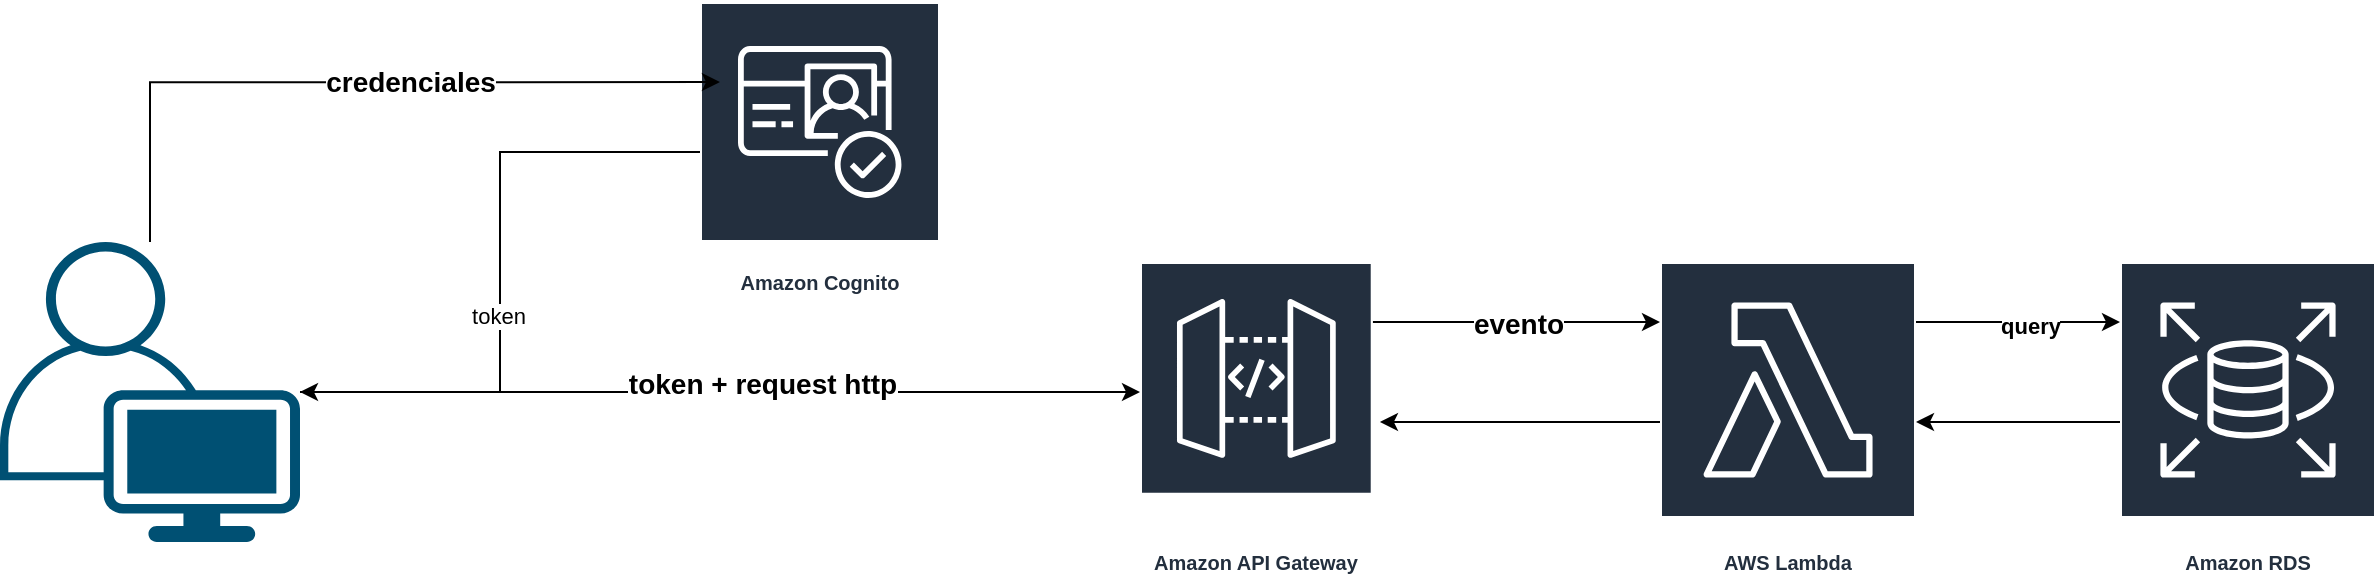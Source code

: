 <mxfile version="22.1.17" type="github">
  <diagram name="Página-1" id="6H2nXYTjNAYbAGV3MO1I">
    <mxGraphModel dx="1305" dy="472" grid="1" gridSize="10" guides="1" tooltips="1" connect="1" arrows="1" fold="1" page="1" pageScale="1" pageWidth="1600" pageHeight="900" math="0" shadow="0">
      <root>
        <mxCell id="0" />
        <mxCell id="1" parent="0" />
        <mxCell id="pBu8umD8giN8HVwgIXOe-20" style="edgeStyle=orthogonalEdgeStyle;rounded=0;orthogonalLoop=1;jettySize=auto;html=1;" edge="1" parent="1" source="pBu8umD8giN8HVwgIXOe-6" target="pBu8umD8giN8HVwgIXOe-8">
          <mxGeometry relative="1" as="geometry">
            <Array as="points">
              <mxPoint x="750" y="350" />
              <mxPoint x="750" y="350" />
            </Array>
          </mxGeometry>
        </mxCell>
        <mxCell id="pBu8umD8giN8HVwgIXOe-25" value="&lt;font style=&quot;font-size: 14px;&quot;&gt;&lt;b&gt;evento&lt;/b&gt;&lt;/font&gt;" style="edgeLabel;html=1;align=center;verticalAlign=middle;resizable=0;points=[];" vertex="1" connectable="0" parent="pBu8umD8giN8HVwgIXOe-20">
          <mxGeometry x="0.009" y="-1" relative="1" as="geometry">
            <mxPoint as="offset" />
          </mxGeometry>
        </mxCell>
        <mxCell id="pBu8umD8giN8HVwgIXOe-6" value="Amazon API Gateway" style="sketch=0;outlineConnect=0;fontColor=#232F3E;gradientColor=none;strokeColor=#ffffff;fillColor=#232F3E;dashed=0;verticalLabelPosition=middle;verticalAlign=bottom;align=center;html=1;whiteSpace=wrap;fontSize=10;fontStyle=1;spacing=3;shape=mxgraph.aws4.productIcon;prIcon=mxgraph.aws4.api_gateway;" vertex="1" parent="1">
          <mxGeometry x="600" y="320" width="116.36" height="160" as="geometry" />
        </mxCell>
        <mxCell id="pBu8umD8giN8HVwgIXOe-23" style="edgeStyle=orthogonalEdgeStyle;rounded=0;orthogonalLoop=1;jettySize=auto;html=1;" edge="1" parent="1" source="pBu8umD8giN8HVwgIXOe-7" target="pBu8umD8giN8HVwgIXOe-8">
          <mxGeometry relative="1" as="geometry" />
        </mxCell>
        <mxCell id="pBu8umD8giN8HVwgIXOe-7" value="Amazon RDS" style="sketch=0;outlineConnect=0;fontColor=#232F3E;gradientColor=none;strokeColor=#ffffff;fillColor=#232F3E;dashed=0;verticalLabelPosition=middle;verticalAlign=bottom;align=center;html=1;whiteSpace=wrap;fontSize=10;fontStyle=1;spacing=3;shape=mxgraph.aws4.productIcon;prIcon=mxgraph.aws4.rds;" vertex="1" parent="1">
          <mxGeometry x="1090" y="320" width="128" height="160" as="geometry" />
        </mxCell>
        <mxCell id="pBu8umD8giN8HVwgIXOe-22" style="edgeStyle=orthogonalEdgeStyle;rounded=0;orthogonalLoop=1;jettySize=auto;html=1;" edge="1" parent="1" source="pBu8umD8giN8HVwgIXOe-8" target="pBu8umD8giN8HVwgIXOe-7">
          <mxGeometry relative="1" as="geometry">
            <Array as="points">
              <mxPoint x="1040" y="350" />
              <mxPoint x="1040" y="350" />
            </Array>
          </mxGeometry>
        </mxCell>
        <mxCell id="pBu8umD8giN8HVwgIXOe-26" value="&lt;b&gt;query&lt;/b&gt;" style="edgeLabel;html=1;align=center;verticalAlign=middle;resizable=0;points=[];" vertex="1" connectable="0" parent="pBu8umD8giN8HVwgIXOe-22">
          <mxGeometry x="0.137" y="-2" relative="1" as="geometry">
            <mxPoint x="-1" as="offset" />
          </mxGeometry>
        </mxCell>
        <mxCell id="pBu8umD8giN8HVwgIXOe-8" value="AWS Lambda" style="sketch=0;outlineConnect=0;fontColor=#232F3E;gradientColor=none;strokeColor=#ffffff;fillColor=#232F3E;dashed=0;verticalLabelPosition=middle;verticalAlign=bottom;align=center;html=1;whiteSpace=wrap;fontSize=10;fontStyle=1;spacing=3;shape=mxgraph.aws4.productIcon;prIcon=mxgraph.aws4.lambda;" vertex="1" parent="1">
          <mxGeometry x="860" y="320" width="128" height="160" as="geometry" />
        </mxCell>
        <mxCell id="pBu8umD8giN8HVwgIXOe-13" style="edgeStyle=orthogonalEdgeStyle;rounded=0;orthogonalLoop=1;jettySize=auto;html=1;" edge="1" parent="1" source="pBu8umD8giN8HVwgIXOe-9" target="pBu8umD8giN8HVwgIXOe-10">
          <mxGeometry relative="1" as="geometry">
            <mxPoint x="360" y="270" as="sourcePoint" />
            <Array as="points" />
          </mxGeometry>
        </mxCell>
        <mxCell id="pBu8umD8giN8HVwgIXOe-14" value="token" style="edgeLabel;html=1;align=center;verticalAlign=middle;resizable=0;points=[];" vertex="1" connectable="0" parent="pBu8umD8giN8HVwgIXOe-13">
          <mxGeometry x="0.134" y="-1" relative="1" as="geometry">
            <mxPoint as="offset" />
          </mxGeometry>
        </mxCell>
        <mxCell id="pBu8umD8giN8HVwgIXOe-9" value="Amazon Cognito" style="sketch=0;outlineConnect=0;fontColor=#232F3E;gradientColor=none;strokeColor=#ffffff;fillColor=#232F3E;dashed=0;verticalLabelPosition=middle;verticalAlign=bottom;align=center;html=1;whiteSpace=wrap;fontSize=10;fontStyle=1;spacing=3;shape=mxgraph.aws4.productIcon;prIcon=mxgraph.aws4.cognito;" vertex="1" parent="1">
          <mxGeometry x="380" y="190" width="120" height="150" as="geometry" />
        </mxCell>
        <mxCell id="pBu8umD8giN8HVwgIXOe-15" style="edgeStyle=orthogonalEdgeStyle;rounded=0;orthogonalLoop=1;jettySize=auto;html=1;" edge="1" parent="1" source="pBu8umD8giN8HVwgIXOe-10">
          <mxGeometry relative="1" as="geometry">
            <mxPoint x="600" y="385" as="targetPoint" />
          </mxGeometry>
        </mxCell>
        <mxCell id="pBu8umD8giN8HVwgIXOe-16" value="&lt;font style=&quot;font-size: 14px;&quot;&gt;&lt;b&gt;token + request http&lt;/b&gt;&lt;/font&gt;" style="edgeLabel;html=1;align=center;verticalAlign=middle;resizable=0;points=[];" vertex="1" connectable="0" parent="pBu8umD8giN8HVwgIXOe-15">
          <mxGeometry x="0.101" y="5" relative="1" as="geometry">
            <mxPoint as="offset" />
          </mxGeometry>
        </mxCell>
        <mxCell id="pBu8umD8giN8HVwgIXOe-10" value="" style="points=[[0.35,0,0],[0.98,0.51,0],[1,0.71,0],[0.67,1,0],[0,0.795,0],[0,0.65,0]];verticalLabelPosition=bottom;sketch=0;html=1;verticalAlign=top;aspect=fixed;align=center;pointerEvents=1;shape=mxgraph.cisco19.user;fillColor=#005073;strokeColor=none;" vertex="1" parent="1">
          <mxGeometry x="30" y="310" width="150" height="150" as="geometry" />
        </mxCell>
        <mxCell id="pBu8umD8giN8HVwgIXOe-11" style="edgeStyle=orthogonalEdgeStyle;rounded=0;orthogonalLoop=1;jettySize=auto;html=1;entryX=0.083;entryY=0.267;entryDx=0;entryDy=0;entryPerimeter=0;" edge="1" parent="1" source="pBu8umD8giN8HVwgIXOe-10" target="pBu8umD8giN8HVwgIXOe-9">
          <mxGeometry relative="1" as="geometry">
            <Array as="points">
              <mxPoint x="105" y="230" />
            </Array>
          </mxGeometry>
        </mxCell>
        <mxCell id="pBu8umD8giN8HVwgIXOe-12" value="&lt;font style=&quot;font-size: 14px;&quot;&gt;&lt;b&gt;credenciales&lt;/b&gt;&lt;/font&gt;" style="edgeLabel;html=1;align=center;verticalAlign=middle;resizable=0;points=[];" vertex="1" connectable="0" parent="pBu8umD8giN8HVwgIXOe-11">
          <mxGeometry x="0.149" relative="1" as="geometry">
            <mxPoint as="offset" />
          </mxGeometry>
        </mxCell>
        <mxCell id="pBu8umD8giN8HVwgIXOe-21" style="edgeStyle=orthogonalEdgeStyle;rounded=0;orthogonalLoop=1;jettySize=auto;html=1;entryX=1.031;entryY=0.5;entryDx=0;entryDy=0;entryPerimeter=0;" edge="1" parent="1" source="pBu8umD8giN8HVwgIXOe-8" target="pBu8umD8giN8HVwgIXOe-6">
          <mxGeometry relative="1" as="geometry" />
        </mxCell>
      </root>
    </mxGraphModel>
  </diagram>
</mxfile>
